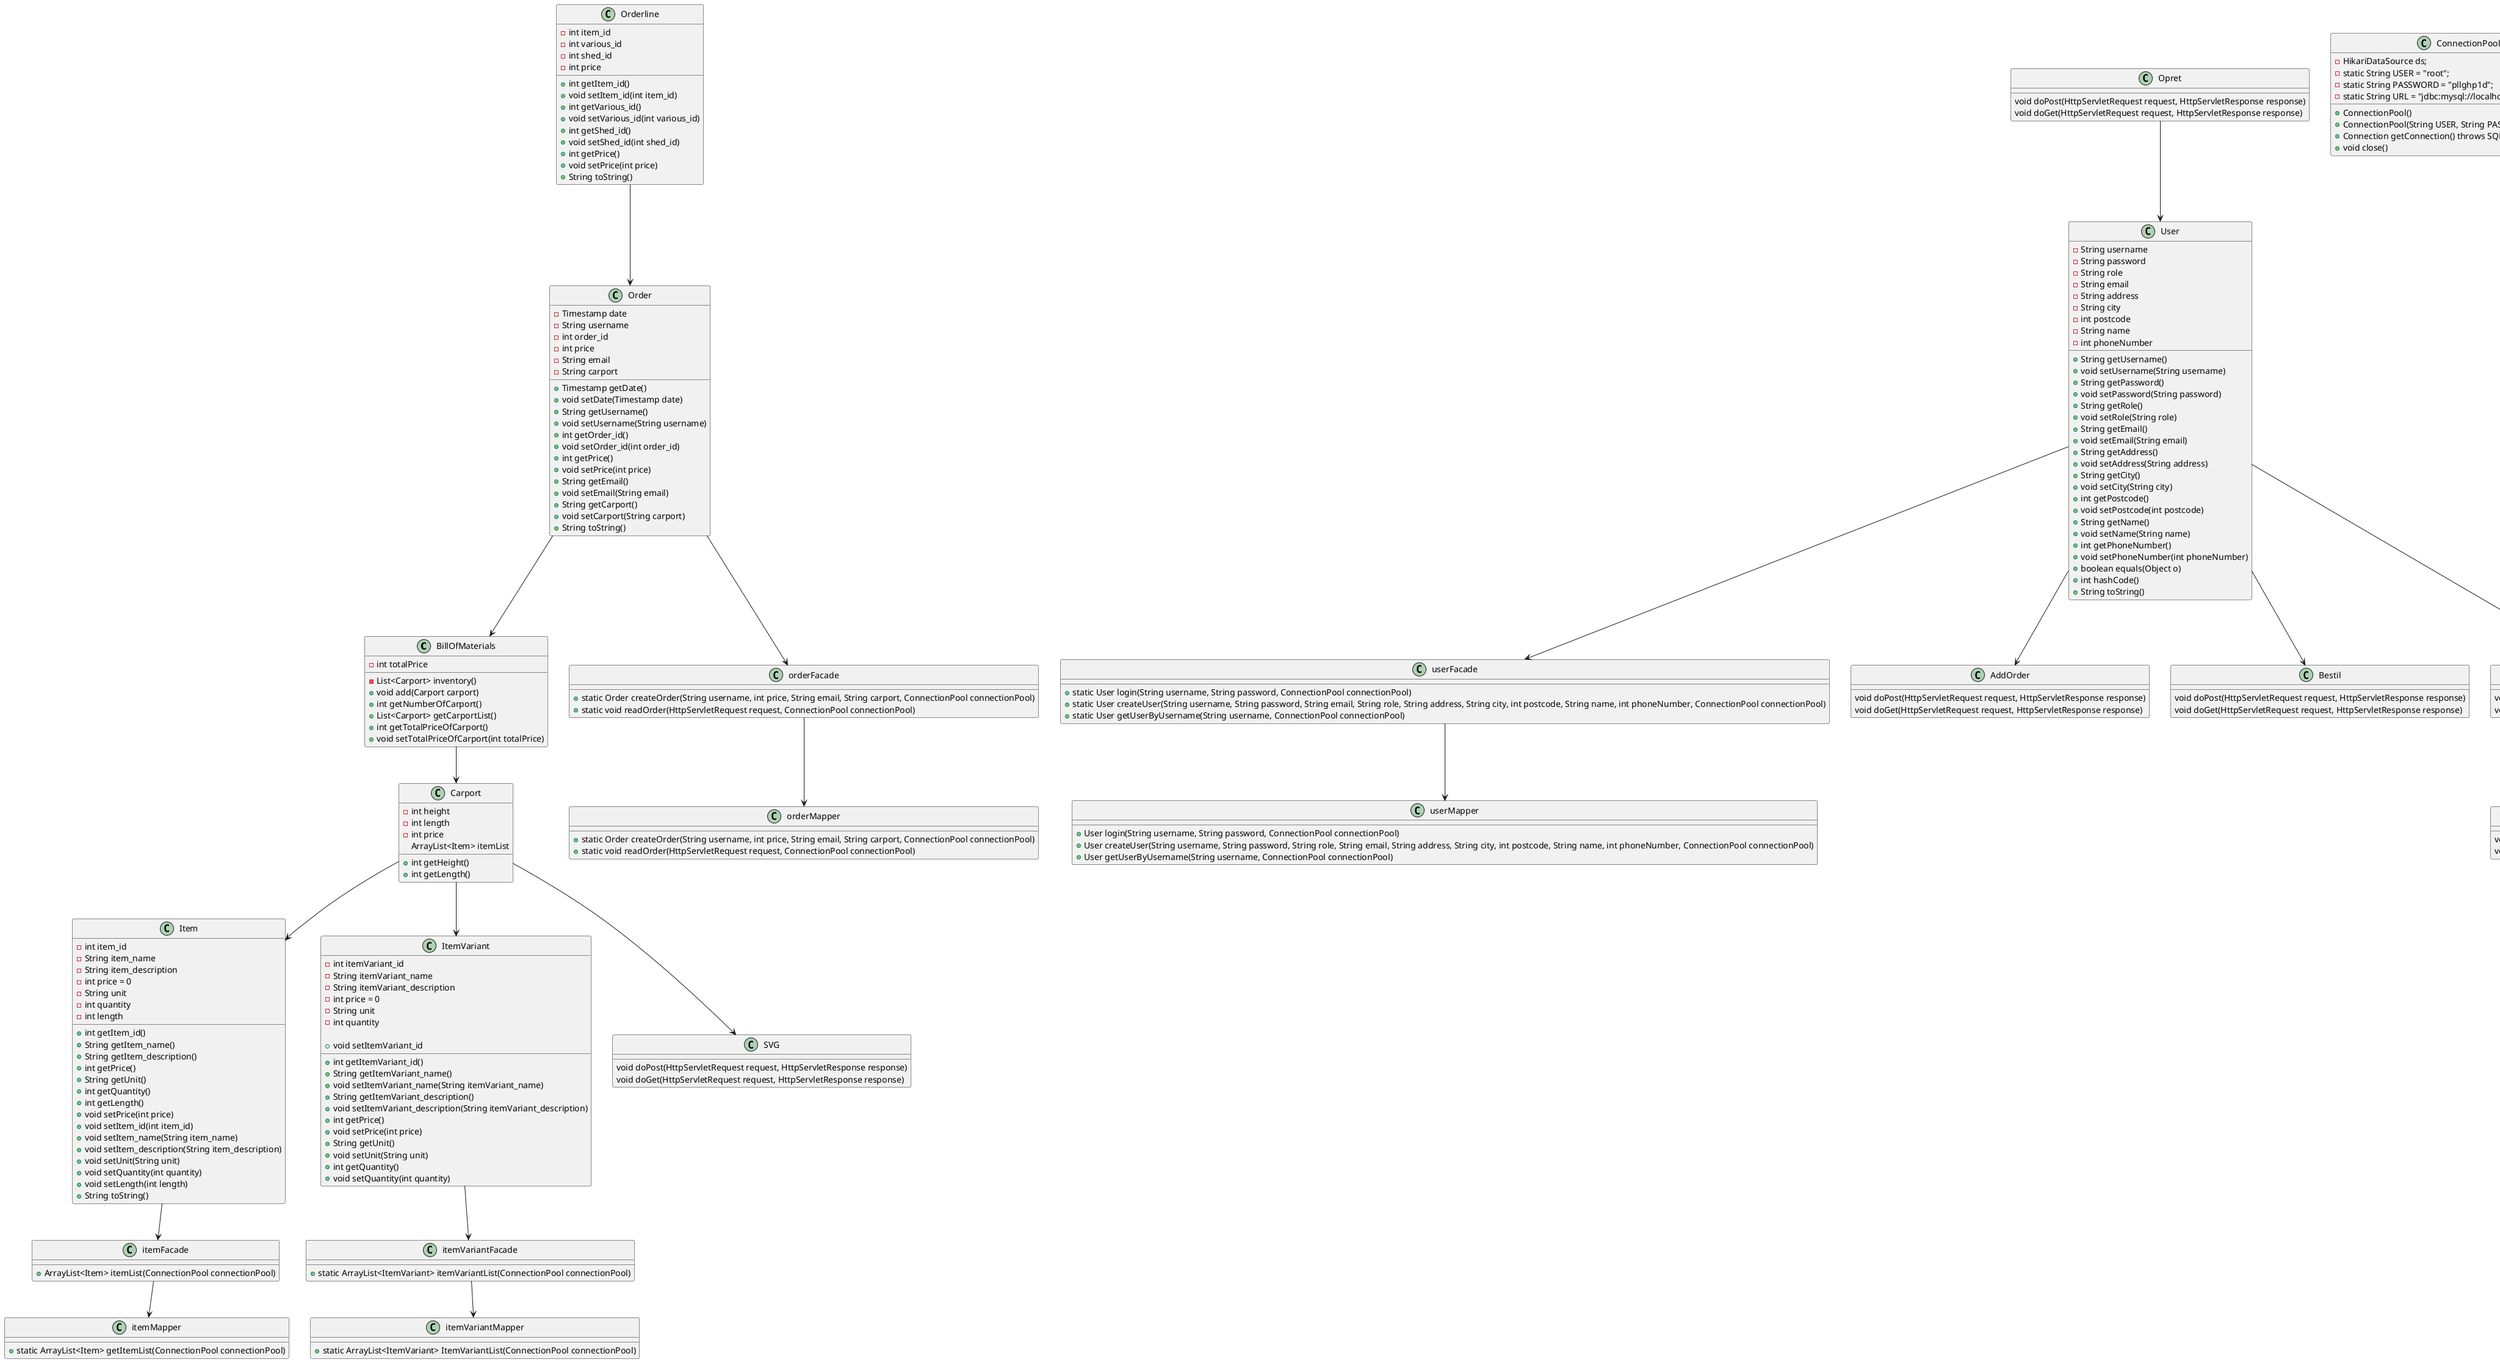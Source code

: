 @startuml
'https://plantuml.com/class-diagram



class BillOfMaterials {
- List<Carport> inventory()
- int totalPrice
+ void add(Carport carport)
+ int getNumberOfCarport()
+ List<Carport> getCarportList()
+ int getTotalPriceOfCarport()
+ void setTotalPriceOfCarport(int totalPrice)



}

class Carport {
- int height
- int length
- int price
ArrayList<Item> itemList

+ int getHeight()
+ int getLength()
}

class Item{
- int item_id
- String item_name
- String item_description
- int price = 0
- String unit
- int quantity
- int length

+ int getItem_id()
+ String getItem_name()
+ String getItem_description()
+ int getPrice()
+ String getUnit()
+ int getQuantity()
+ int getLength()
+ void setPrice(int price)
+ void setItem_id(int item_id)
+ void setItem_name(String item_name)
+ void setItem_description(String item_description)
+ void setUnit(String unit)
+ void setQuantity(int quantity)
+ void setLength(int length)
+ String toString()




}

class ItemVariant{
- int itemVariant_id
- String itemVariant_name
- String itemVariant_description
- int price = 0
- String unit
- int quantity

+ int getItemVariant_id()
+ void setItemVariant_id
+ String getItemVariant_name()
+ void setItemVariant_name(String itemVariant_name)
+ String getItemVariant_description()
+ void setItemVariant_description(String itemVariant_description)
+ int getPrice()
+ void setPrice(int price)
+ String getUnit()
+ void setUnit(String unit)
+ int getQuantity()
+ void setQuantity(int quantity)
}

class Order{
- Timestamp date
- String username
- int order_id
- int price
- String email
- String carport

+ Timestamp getDate()
+ void setDate(Timestamp date)
+ String getUsername()
+ void setUsername(String username)
+ int getOrder_id()
+ void setOrder_id(int order_id)
+ int getPrice()
+ void setPrice(int price)
+ String getEmail()
+ void setEmail(String email)
+ String getCarport()
+ void setCarport(String carport)
+ String toString()

}

class Orderline{
- int item_id
- int various_id
- int shed_id
- int price

+ int getItem_id()
+ void setItem_id(int item_id)
+ int getVarious_id()
+ void setVarious_id(int various_id)
+ int getShed_id()
+ void setShed_id(int shed_id)
+ int getPrice()
+ void setPrice(int price)
+ String toString()
}

class User{
- String username
- String password
- String role
- String email
- String address
- String city
- int postcode
- String name
- int phoneNumber

+ String getUsername()
+ void setUsername(String username)
+ String getPassword()
+ void setPassword(String password)
+ String getRole()
+ void setRole(String role)
+ String getEmail()
+ void setEmail(String email)
+ String getAddress()
+ void setAddress(String address)
+ String getCity()
+ void setCity(String city)
+ int getPostcode()
+ void setPostcode(int postcode)
+ String getName()
+ void setName(String name)
+ int getPhoneNumber()
+ void setPhoneNumber(int phoneNumber)
+ boolean equals(Object o)
+ int hashCode()
+ String toString()

}

class ConnectionPool {
 - HikariDataSource ds;
 - static String USER = "root";
 - static String PASSWORD = "pllghp1d";
 - static String URL = "jdbc:mysql://localhost:3306/carport";
 + ConnectionPool()
 + ConnectionPool(String USER, String PASSWORD, String URL)
 + Connection getConnection() throws SQLException
 + void close()
}

class itemFacade {
+ ArrayList<Item> itemList(ConnectionPool connectionPool)
}

class itemMapper {
+ static ArrayList<Item> getItemList(ConnectionPool connectionPool)
}

class itemVariantMapper {
+ static ArrayList<ItemVariant> ItemVariantList(ConnectionPool connectionPool)
}

class itemVariantFacade{
+static ArrayList<ItemVariant> itemVariantList(ConnectionPool connectionPool)
}

class orderFacade {
+ static Order createOrder(String username, int price, String email, String carport, ConnectionPool connectionPool)
+ static void readOrder(HttpServletRequest request, ConnectionPool connectionPool)
}

class orderMapper {
+ static Order createOrder(String username, int price, String email, String carport, ConnectionPool connectionPool)
+ static void readOrder(HttpServletRequest request, ConnectionPool connectionPool)
}

class userFacade {
+ static User login(String username, String password, ConnectionPool connectionPool)
+ static User createUser(String username, String password, String email, String role, String address, String city, int postcode, String name, int phoneNumber, ConnectionPool connectionPool)
+ static User getUserByUsername(String username, ConnectionPool connectionPool)
}

class userMapper {
+ User login(String username, String password, ConnectionPool connectionPool)
+ User createUser(String username, String password, String role, String email, String address, String city, int postcode, String name, int phoneNumber, ConnectionPool connectionPool)
+ User getUserByUsername(String username, ConnectionPool connectionPool)
}
class AddOrder {
void doPost(HttpServletRequest request, HttpServletResponse response)
void doGet(HttpServletRequest request, HttpServletResponse response)
}

class Bestil {
void doPost(HttpServletRequest request, HttpServletResponse response)
void doGet(HttpServletRequest request, HttpServletResponse response)
}
class Login {
void doPost(HttpServletRequest request, HttpServletResponse response)
void doGet(HttpServletRequest request, HttpServletResponse response)
}
class logout {
void doPost(HttpServletRequest request, HttpServletResponse response)
void doGet(HttpServletRequest request, HttpServletResponse response)
}
class Opret {
void doPost(HttpServletRequest request, HttpServletResponse response)
void doGet(HttpServletRequest request, HttpServletResponse response)
}
class SVG {
void doPost(HttpServletRequest request, HttpServletResponse response)
void doGet(HttpServletRequest request, HttpServletResponse response)
}

User --> Login
BillOfMaterials --> Carport
Carport --> Item
Carport --> ItemVariant
Carport --> SVG
Orderline --> Order
Order --> BillOfMaterials
Opret --> User
Login --> logout
Item --> itemFacade
itemFacade --> itemMapper
User --> userFacade
userFacade --> userMapper
Order --> orderFacade
orderFacade --> orderMapper
ItemVariant --> itemVariantFacade
itemVariantFacade --> itemVariantMapper
User --> Bestil
User --> AddOrder


@enduml